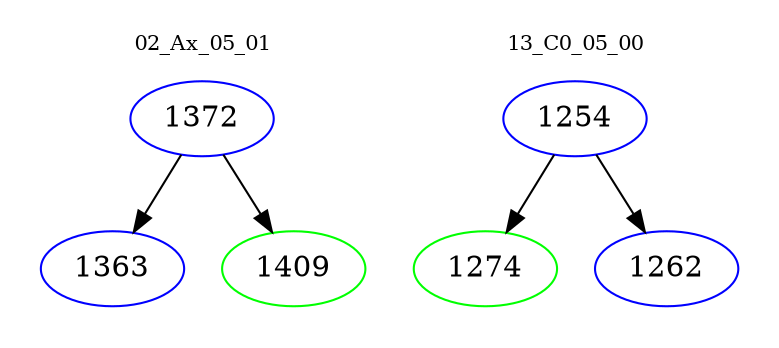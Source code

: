 digraph{
subgraph cluster_0 {
color = white
label = "02_Ax_05_01";
fontsize=10;
T0_1372 [label="1372", color="blue"]
T0_1372 -> T0_1363 [color="black"]
T0_1363 [label="1363", color="blue"]
T0_1372 -> T0_1409 [color="black"]
T0_1409 [label="1409", color="green"]
}
subgraph cluster_1 {
color = white
label = "13_C0_05_00";
fontsize=10;
T1_1254 [label="1254", color="blue"]
T1_1254 -> T1_1274 [color="black"]
T1_1274 [label="1274", color="green"]
T1_1254 -> T1_1262 [color="black"]
T1_1262 [label="1262", color="blue"]
}
}

